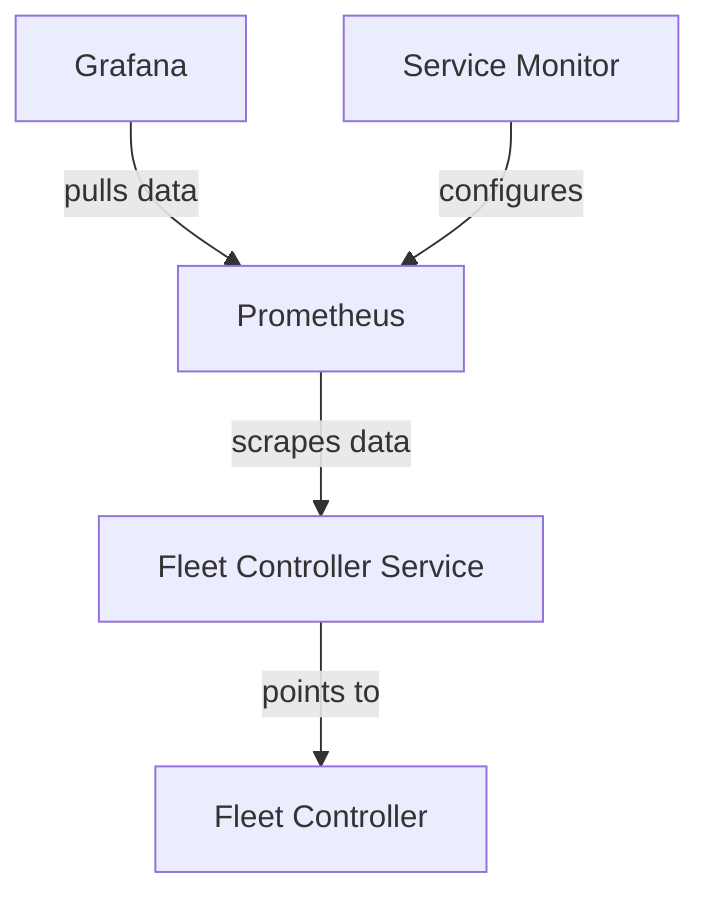 flowchart TD
    G[Grafana]
    P[Prometheus]
    FC[Fleet Controller]
    FCS[Fleet Controller Service]
    SM[Service Monitor]

    G -->|pulls data| P
    P -->|scrapes data| FCS
    FCS -->|points to| FC

    SM -->|configures| P